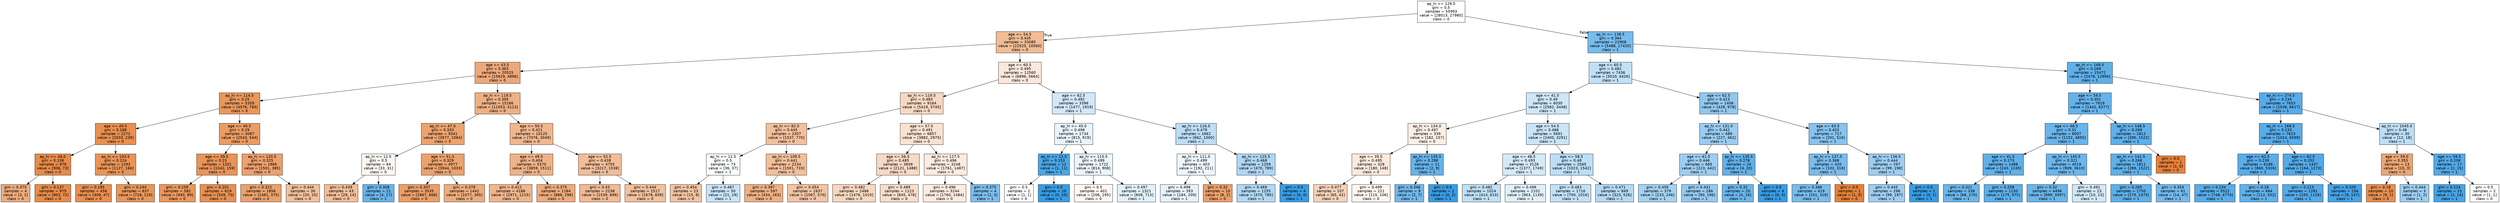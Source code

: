 digraph Tree {
node [shape=box, style="filled", color="black", fontname="helvetica"] ;
edge [fontname="helvetica"] ;
0 [label="ap_hi <= 129.5\ngini = 0.5\nsamples = 55993\nvalue = [28013, 27980]\nclass = 0", fillcolor="#ffffff"] ;
1 [label="age <= 54.5\ngini = 0.435\nsamples = 33085\nvalue = [22525, 10560]\nclass = 0", fillcolor="#f1bc96"] ;
0 -> 1 [labeldistance=2.5, labelangle=45, headlabel="True"] ;
2 [label="age <= 43.5\ngini = 0.363\nsamples = 20525\nvalue = [15629, 4896]\nclass = 0", fillcolor="#eda877"] ;
1 -> 2 ;
3 [label="ap_hi <= 114.5\ngini = 0.25\nsamples = 5359\nvalue = [4576, 783]\nclass = 0", fillcolor="#e9975b"] ;
2 -> 3 ;
4 [label="age <= 40.5\ngini = 0.188\nsamples = 2272\nvalue = [2033, 239]\nclass = 0", fillcolor="#e89050"] ;
3 -> 4 ;
5 [label="ap_hi <= 46.0\ngini = 0.138\nsamples = 979\nvalue = [906, 73]\nclass = 0", fillcolor="#e78b49"] ;
4 -> 5 ;
6 [label="gini = 0.375\nsamples = 4\nvalue = [3, 1]\nclass = 0", fillcolor="#eeab7b"] ;
5 -> 6 ;
7 [label="gini = 0.137\nsamples = 975\nvalue = [903, 72]\nclass = 0", fillcolor="#e78b49"] ;
5 -> 7 ;
8 [label="ap_hi <= 103.5\ngini = 0.224\nsamples = 1293\nvalue = [1127, 166]\nclass = 0", fillcolor="#e99456"] ;
4 -> 8 ;
9 [label="gini = 0.185\nsamples = 456\nvalue = [409, 47]\nclass = 0", fillcolor="#e88f50"] ;
8 -> 9 ;
10 [label="gini = 0.244\nsamples = 837\nvalue = [718, 119]\nclass = 0", fillcolor="#e9965a"] ;
8 -> 10 ;
11 [label="age <= 40.5\ngini = 0.29\nsamples = 3087\nvalue = [2543, 544]\nclass = 0", fillcolor="#eb9c63"] ;
3 -> 11 ;
12 [label="age <= 39.5\ngini = 0.23\nsamples = 1201\nvalue = [1042, 159]\nclass = 0", fillcolor="#e99457"] ;
11 -> 12 ;
13 [label="gini = 0.259\nsamples = 582\nvalue = [493, 89]\nclass = 0", fillcolor="#ea985d"] ;
12 -> 13 ;
14 [label="gini = 0.201\nsamples = 619\nvalue = [549, 70]\nclass = 0", fillcolor="#e89152"] ;
12 -> 14 ;
15 [label="ap_hi <= 120.5\ngini = 0.325\nsamples = 1886\nvalue = [1501, 385]\nclass = 0", fillcolor="#eca16c"] ;
11 -> 15 ;
16 [label="gini = 0.322\nsamples = 1856\nvalue = [1481, 375]\nclass = 0", fillcolor="#eca16b"] ;
15 -> 16 ;
17 [label="gini = 0.444\nsamples = 30\nvalue = [20, 10]\nclass = 0", fillcolor="#f2c09c"] ;
15 -> 17 ;
18 [label="ap_hi <= 119.5\ngini = 0.395\nsamples = 15166\nvalue = [11053, 4113]\nclass = 0", fillcolor="#efb083"] ;
2 -> 18 ;
19 [label="ap_hi <= 47.0\ngini = 0.333\nsamples = 5041\nvalue = [3977, 1064]\nclass = 0", fillcolor="#eca36e"] ;
18 -> 19 ;
20 [label="ap_hi <= 12.5\ngini = 0.5\nsamples = 64\nvalue = [33, 31]\nclass = 0", fillcolor="#fdf7f3"] ;
19 -> 20 ;
21 [label="gini = 0.439\nsamples = 43\nvalue = [29, 14]\nclass = 0", fillcolor="#f2be99"] ;
20 -> 21 ;
22 [label="gini = 0.308\nsamples = 21\nvalue = [4, 17]\nclass = 1", fillcolor="#68b4eb"] ;
20 -> 22 ;
23 [label="age <= 51.5\ngini = 0.329\nsamples = 4977\nvalue = [3944, 1033]\nclass = 0", fillcolor="#eca26d"] ;
19 -> 23 ;
24 [label="gini = 0.307\nsamples = 3535\nvalue = [2867, 668]\nclass = 0", fillcolor="#eb9e67"] ;
23 -> 24 ;
25 [label="gini = 0.378\nsamples = 1442\nvalue = [1077, 365]\nclass = 0", fillcolor="#eeac7c"] ;
23 -> 25 ;
26 [label="age <= 50.5\ngini = 0.421\nsamples = 10125\nvalue = [7076, 3049]\nclass = 0", fillcolor="#f0b78e"] ;
18 -> 26 ;
27 [label="age <= 49.5\ngini = 0.404\nsamples = 5370\nvalue = [3859, 1511]\nclass = 0", fillcolor="#efb287"] ;
26 -> 27 ;
28 [label="gini = 0.412\nsamples = 4186\nvalue = [2971, 1215]\nclass = 0", fillcolor="#f0b58a"] ;
27 -> 28 ;
29 [label="gini = 0.375\nsamples = 1184\nvalue = [888, 296]\nclass = 0", fillcolor="#eeab7b"] ;
27 -> 29 ;
30 [label="age <= 52.5\ngini = 0.438\nsamples = 4755\nvalue = [3217, 1538]\nclass = 0", fillcolor="#f1bd98"] ;
26 -> 30 ;
31 [label="gini = 0.43\nsamples = 2238\nvalue = [1539, 699]\nclass = 0", fillcolor="#f1ba93"] ;
30 -> 31 ;
32 [label="gini = 0.444\nsamples = 2517\nvalue = [1678, 839]\nclass = 0", fillcolor="#f2c09c"] ;
30 -> 32 ;
33 [label="age <= 60.5\ngini = 0.495\nsamples = 12560\nvalue = [6896, 5664]\nclass = 0", fillcolor="#fae8dc"] ;
1 -> 33 ;
34 [label="ap_hi <= 119.5\ngini = 0.483\nsamples = 9164\nvalue = [5419, 3745]\nclass = 0", fillcolor="#f7d8c2"] ;
33 -> 34 ;
35 [label="ap_hi <= 82.5\ngini = 0.445\nsamples = 2307\nvalue = [1537, 770]\nclass = 0", fillcolor="#f2c09c"] ;
34 -> 35 ;
36 [label="ap_hi <= 12.5\ngini = 0.5\nsamples = 73\nvalue = [36, 37]\nclass = 1", fillcolor="#fafcfe"] ;
35 -> 36 ;
37 [label="gini = 0.454\nsamples = 23\nvalue = [15, 8]\nclass = 0", fillcolor="#f3c4a3"] ;
36 -> 37 ;
38 [label="gini = 0.487\nsamples = 50\nvalue = [21, 29]\nclass = 1", fillcolor="#c8e4f8"] ;
36 -> 38 ;
39 [label="ap_hi <= 109.5\ngini = 0.441\nsamples = 2234\nvalue = [1501, 733]\nclass = 0", fillcolor="#f2bf9a"] ;
35 -> 39 ;
40 [label="gini = 0.397\nsamples = 597\nvalue = [434, 163]\nclass = 0", fillcolor="#efb083"] ;
39 -> 40 ;
41 [label="gini = 0.454\nsamples = 1637\nvalue = [1067, 570]\nclass = 0", fillcolor="#f3c4a3"] ;
39 -> 41 ;
42 [label="age <= 57.5\ngini = 0.491\nsamples = 6857\nvalue = [3882, 2975]\nclass = 0", fillcolor="#f9e2d1"] ;
34 -> 42 ;
43 [label="age <= 56.5\ngini = 0.485\nsamples = 3609\nvalue = [2121, 1488]\nclass = 0", fillcolor="#f7d9c4"] ;
42 -> 43 ;
44 [label="gini = 0.482\nsamples = 2486\nvalue = [1476, 1010]\nclass = 0", fillcolor="#f7d7c0"] ;
43 -> 44 ;
45 [label="gini = 0.489\nsamples = 1123\nvalue = [645, 478]\nclass = 0", fillcolor="#f8decc"] ;
43 -> 45 ;
46 [label="ap_hi <= 127.5\ngini = 0.496\nsamples = 3248\nvalue = [1761, 1487]\nclass = 0", fillcolor="#fbebe0"] ;
42 -> 46 ;
47 [label="gini = 0.496\nsamples = 3244\nvalue = [1760, 1484]\nclass = 0", fillcolor="#fbebe0"] ;
46 -> 47 ;
48 [label="gini = 0.375\nsamples = 4\nvalue = [1, 3]\nclass = 1", fillcolor="#7bbeee"] ;
46 -> 48 ;
49 [label="age <= 62.5\ngini = 0.492\nsamples = 3396\nvalue = [1477, 1919]\nclass = 1", fillcolor="#d1e8f9"] ;
33 -> 49 ;
50 [label="ap_hi <= 45.0\ngini = 0.498\nsamples = 1734\nvalue = [815, 919]\nclass = 1", fillcolor="#e9f4fc"] ;
49 -> 50 ;
51 [label="ap_hi <= 12.5\ngini = 0.153\nsamples = 12\nvalue = [1, 11]\nclass = 1", fillcolor="#4ba6e7"] ;
50 -> 51 ;
52 [label="gini = 0.5\nsamples = 2\nvalue = [1, 1]\nclass = 0", fillcolor="#ffffff"] ;
51 -> 52 ;
53 [label="gini = 0.0\nsamples = 10\nvalue = [0, 10]\nclass = 1", fillcolor="#399de5"] ;
51 -> 53 ;
54 [label="ap_hi <= 115.5\ngini = 0.499\nsamples = 1722\nvalue = [814, 908]\nclass = 1", fillcolor="#ebf5fc"] ;
50 -> 54 ;
55 [label="gini = 0.5\nsamples = 401\nvalue = [206, 195]\nclass = 0", fillcolor="#fef8f4"] ;
54 -> 55 ;
56 [label="gini = 0.497\nsamples = 1321\nvalue = [608, 713]\nclass = 1", fillcolor="#e2f1fb"] ;
54 -> 56 ;
57 [label="ap_hi <= 116.5\ngini = 0.479\nsamples = 1662\nvalue = [662, 1000]\nclass = 1", fillcolor="#bcdef6"] ;
49 -> 57 ;
58 [label="ap_hi <= 111.5\ngini = 0.499\nsamples = 403\nvalue = [192, 211]\nclass = 1", fillcolor="#edf6fd"] ;
57 -> 58 ;
59 [label="gini = 0.498\nsamples = 393\nvalue = [184, 209]\nclass = 1", fillcolor="#e7f3fc"] ;
58 -> 59 ;
60 [label="gini = 0.32\nsamples = 10\nvalue = [8, 2]\nclass = 0", fillcolor="#eca06a"] ;
58 -> 60 ;
61 [label="ap_hi <= 125.5\ngini = 0.468\nsamples = 1259\nvalue = [470, 789]\nclass = 1", fillcolor="#afd7f4"] ;
57 -> 61 ;
62 [label="gini = 0.469\nsamples = 1255\nvalue = [470, 785]\nclass = 1", fillcolor="#b0d8f5"] ;
61 -> 62 ;
63 [label="gini = 0.0\nsamples = 4\nvalue = [0, 4]\nclass = 1", fillcolor="#399de5"] ;
61 -> 63 ;
64 [label="ap_hi <= 138.5\ngini = 0.364\nsamples = 22908\nvalue = [5488, 17420]\nclass = 1", fillcolor="#77bced"] ;
0 -> 64 [labeldistance=2.5, labelangle=-45, headlabel="False"] ;
65 [label="age <= 60.5\ngini = 0.482\nsamples = 7436\nvalue = [3010, 4426]\nclass = 1", fillcolor="#c0e0f7"] ;
64 -> 65 ;
66 [label="age <= 41.5\ngini = 0.49\nsamples = 6030\nvalue = [2582, 3448]\nclass = 1", fillcolor="#cde6f8"] ;
65 -> 66 ;
67 [label="ap_hi <= 134.0\ngini = 0.497\nsamples = 339\nvalue = [182, 157]\nclass = 0", fillcolor="#fbeee4"] ;
66 -> 67 ;
68 [label="age <= 39.5\ngini = 0.495\nsamples = 328\nvalue = [180, 148]\nclass = 0", fillcolor="#fae9dc"] ;
67 -> 68 ;
69 [label="gini = 0.477\nsamples = 107\nvalue = [65, 42]\nclass = 0", fillcolor="#f6d2b9"] ;
68 -> 69 ;
70 [label="gini = 0.499\nsamples = 221\nvalue = [115, 106]\nclass = 0", fillcolor="#fdf5f0"] ;
68 -> 70 ;
71 [label="ap_hi <= 135.5\ngini = 0.298\nsamples = 11\nvalue = [2, 9]\nclass = 1", fillcolor="#65b3eb"] ;
67 -> 71 ;
72 [label="gini = 0.346\nsamples = 9\nvalue = [2, 7]\nclass = 1", fillcolor="#72b9ec"] ;
71 -> 72 ;
73 [label="gini = 0.0\nsamples = 2\nvalue = [0, 2]\nclass = 1", fillcolor="#399de5"] ;
71 -> 73 ;
74 [label="age <= 54.5\ngini = 0.488\nsamples = 5691\nvalue = [2400, 3291]\nclass = 1", fillcolor="#c9e4f8"] ;
66 -> 74 ;
75 [label="age <= 48.5\ngini = 0.493\nsamples = 3126\nvalue = [1377, 1749]\nclass = 1", fillcolor="#d5eaf9"] ;
74 -> 75 ;
76 [label="gini = 0.482\nsamples = 1024\nvalue = [414, 610]\nclass = 1", fillcolor="#bfe0f7"] ;
75 -> 76 ;
77 [label="gini = 0.496\nsamples = 2102\nvalue = [963, 1139]\nclass = 1", fillcolor="#e0f0fb"] ;
75 -> 77 ;
78 [label="age <= 58.5\ngini = 0.48\nsamples = 2565\nvalue = [1023, 1542]\nclass = 1", fillcolor="#bcdef6"] ;
74 -> 78 ;
79 [label="gini = 0.483\nsamples = 1716\nvalue = [700, 1016]\nclass = 1", fillcolor="#c1e1f7"] ;
78 -> 79 ;
80 [label="gini = 0.471\nsamples = 849\nvalue = [323, 526]\nclass = 1", fillcolor="#b3d9f5"] ;
78 -> 80 ;
81 [label="age <= 62.5\ngini = 0.423\nsamples = 1406\nvalue = [428, 978]\nclass = 1", fillcolor="#90c8f0"] ;
65 -> 81 ;
82 [label="ap_hi <= 131.0\ngini = 0.442\nsamples = 689\nvalue = [227, 462]\nclass = 1", fillcolor="#9acdf2"] ;
81 -> 82 ;
83 [label="age <= 61.5\ngini = 0.446\nsamples = 665\nvalue = [223, 442]\nclass = 1", fillcolor="#9dcef2"] ;
82 -> 83 ;
84 [label="gini = 0.456\nsamples = 379\nvalue = [133, 246]\nclass = 1", fillcolor="#a4d2f3"] ;
83 -> 84 ;
85 [label="gini = 0.431\nsamples = 286\nvalue = [90, 196]\nclass = 1", fillcolor="#94caf1"] ;
83 -> 85 ;
86 [label="ap_hi <= 135.5\ngini = 0.278\nsamples = 24\nvalue = [4, 20]\nclass = 1", fillcolor="#61b1ea"] ;
82 -> 86 ;
87 [label="gini = 0.32\nsamples = 20\nvalue = [4, 16]\nclass = 1", fillcolor="#6ab6ec"] ;
86 -> 87 ;
88 [label="gini = 0.0\nsamples = 4\nvalue = [0, 4]\nclass = 1", fillcolor="#399de5"] ;
86 -> 88 ;
89 [label="age <= 63.5\ngini = 0.403\nsamples = 717\nvalue = [201, 516]\nclass = 1", fillcolor="#86c3ef"] ;
81 -> 89 ;
90 [label="ap_hi <= 137.5\ngini = 0.368\nsamples = 420\nvalue = [102, 318]\nclass = 1", fillcolor="#79bced"] ;
89 -> 90 ;
91 [label="gini = 0.366\nsamples = 419\nvalue = [101, 318]\nclass = 1", fillcolor="#78bced"] ;
90 -> 91 ;
92 [label="gini = 0.0\nsamples = 1\nvalue = [1, 0]\nclass = 0", fillcolor="#e58139"] ;
90 -> 92 ;
93 [label="ap_hi <= 136.5\ngini = 0.444\nsamples = 297\nvalue = [99, 198]\nclass = 1", fillcolor="#9ccef2"] ;
89 -> 93 ;
94 [label="gini = 0.445\nsamples = 296\nvalue = [99, 197]\nclass = 1", fillcolor="#9dcef2"] ;
93 -> 94 ;
95 [label="gini = 0.0\nsamples = 1\nvalue = [0, 1]\nclass = 1", fillcolor="#399de5"] ;
93 -> 95 ;
96 [label="ap_hi <= 149.5\ngini = 0.269\nsamples = 15472\nvalue = [2478, 12994]\nclass = 1", fillcolor="#5fb0ea"] ;
64 -> 96 ;
97 [label="age <= 59.5\ngini = 0.301\nsamples = 7819\nvalue = [1442, 6377]\nclass = 1", fillcolor="#66b3eb"] ;
96 -> 97 ;
98 [label="age <= 48.5\ngini = 0.31\nsamples = 6007\nvalue = [1152, 4855]\nclass = 1", fillcolor="#68b4eb"] ;
97 -> 98 ;
99 [label="age <= 41.5\ngini = 0.273\nsamples = 1488\nvalue = [243, 1245]\nclass = 1", fillcolor="#60b0ea"] ;
98 -> 99 ;
100 [label="gini = 0.321\nsamples = 338\nvalue = [68, 270]\nclass = 1", fillcolor="#6bb6ec"] ;
99 -> 100 ;
101 [label="gini = 0.258\nsamples = 1150\nvalue = [175, 975]\nclass = 1", fillcolor="#5dafea"] ;
99 -> 101 ;
102 [label="ap_hi <= 145.5\ngini = 0.321\nsamples = 4519\nvalue = [909, 3610]\nclass = 1", fillcolor="#6bb6ec"] ;
98 -> 102 ;
103 [label="gini = 0.32\nsamples = 4496\nvalue = [899, 3597]\nclass = 1", fillcolor="#6ab5eb"] ;
102 -> 103 ;
104 [label="gini = 0.491\nsamples = 23\nvalue = [10, 13]\nclass = 1", fillcolor="#d1e8f9"] ;
102 -> 104 ;
105 [label="ap_hi <= 148.5\ngini = 0.269\nsamples = 1812\nvalue = [290, 1522]\nclass = 1", fillcolor="#5fb0ea"] ;
97 -> 105 ;
106 [label="ap_hi <= 141.5\ngini = 0.268\nsamples = 1811\nvalue = [289, 1522]\nclass = 1", fillcolor="#5fb0ea"] ;
105 -> 106 ;
107 [label="gini = 0.265\nsamples = 1750\nvalue = [275, 1475]\nclass = 1", fillcolor="#5eafea"] ;
106 -> 107 ;
108 [label="gini = 0.354\nsamples = 61\nvalue = [14, 47]\nclass = 1", fillcolor="#74baed"] ;
106 -> 108 ;
109 [label="gini = 0.0\nsamples = 1\nvalue = [1, 0]\nclass = 0", fillcolor="#e58139"] ;
105 -> 109 ;
110 [label="ap_hi <= 274.5\ngini = 0.234\nsamples = 7653\nvalue = [1036, 6617]\nclass = 1", fillcolor="#58ace9"] ;
96 -> 110 ;
111 [label="ap_hi <= 168.5\ngini = 0.233\nsamples = 7623\nvalue = [1024, 6599]\nclass = 1", fillcolor="#58ace9"] ;
110 -> 111 ;
112 [label="age <= 62.5\ngini = 0.239\nsamples = 6186\nvalue = [860, 5326]\nclass = 1", fillcolor="#59ade9"] ;
111 -> 112 ;
113 [label="gini = 0.234\nsamples = 5522\nvalue = [748, 4774]\nclass = 1", fillcolor="#58ace9"] ;
112 -> 113 ;
114 [label="gini = 0.28\nsamples = 664\nvalue = [112, 552]\nclass = 1", fillcolor="#61b1ea"] ;
112 -> 114 ;
115 [label="age <= 62.5\ngini = 0.202\nsamples = 1437\nvalue = [164, 1273]\nclass = 1", fillcolor="#53aae8"] ;
111 -> 115 ;
116 [label="gini = 0.213\nsamples = 1281\nvalue = [155, 1126]\nclass = 1", fillcolor="#54aae9"] ;
115 -> 116 ;
117 [label="gini = 0.109\nsamples = 156\nvalue = [9, 147]\nclass = 1", fillcolor="#45a3e7"] ;
115 -> 117 ;
118 [label="ap_hi <= 1045.0\ngini = 0.48\nsamples = 30\nvalue = [12, 18]\nclass = 1", fillcolor="#bddef6"] ;
110 -> 118 ;
119 [label="age <= 59.0\ngini = 0.355\nsamples = 13\nvalue = [10, 3]\nclass = 0", fillcolor="#eda774"] ;
118 -> 119 ;
120 [label="gini = 0.18\nsamples = 10\nvalue = [9, 1]\nclass = 0", fillcolor="#e88f4f"] ;
119 -> 120 ;
121 [label="gini = 0.444\nsamples = 3\nvalue = [1, 2]\nclass = 1", fillcolor="#9ccef2"] ;
119 -> 121 ;
122 [label="age <= 59.5\ngini = 0.208\nsamples = 17\nvalue = [2, 15]\nclass = 1", fillcolor="#53aae8"] ;
118 -> 122 ;
123 [label="gini = 0.124\nsamples = 15\nvalue = [1, 14]\nclass = 1", fillcolor="#47a4e7"] ;
122 -> 123 ;
124 [label="gini = 0.5\nsamples = 2\nvalue = [1, 1]\nclass = 0", fillcolor="#ffffff"] ;
122 -> 124 ;
}